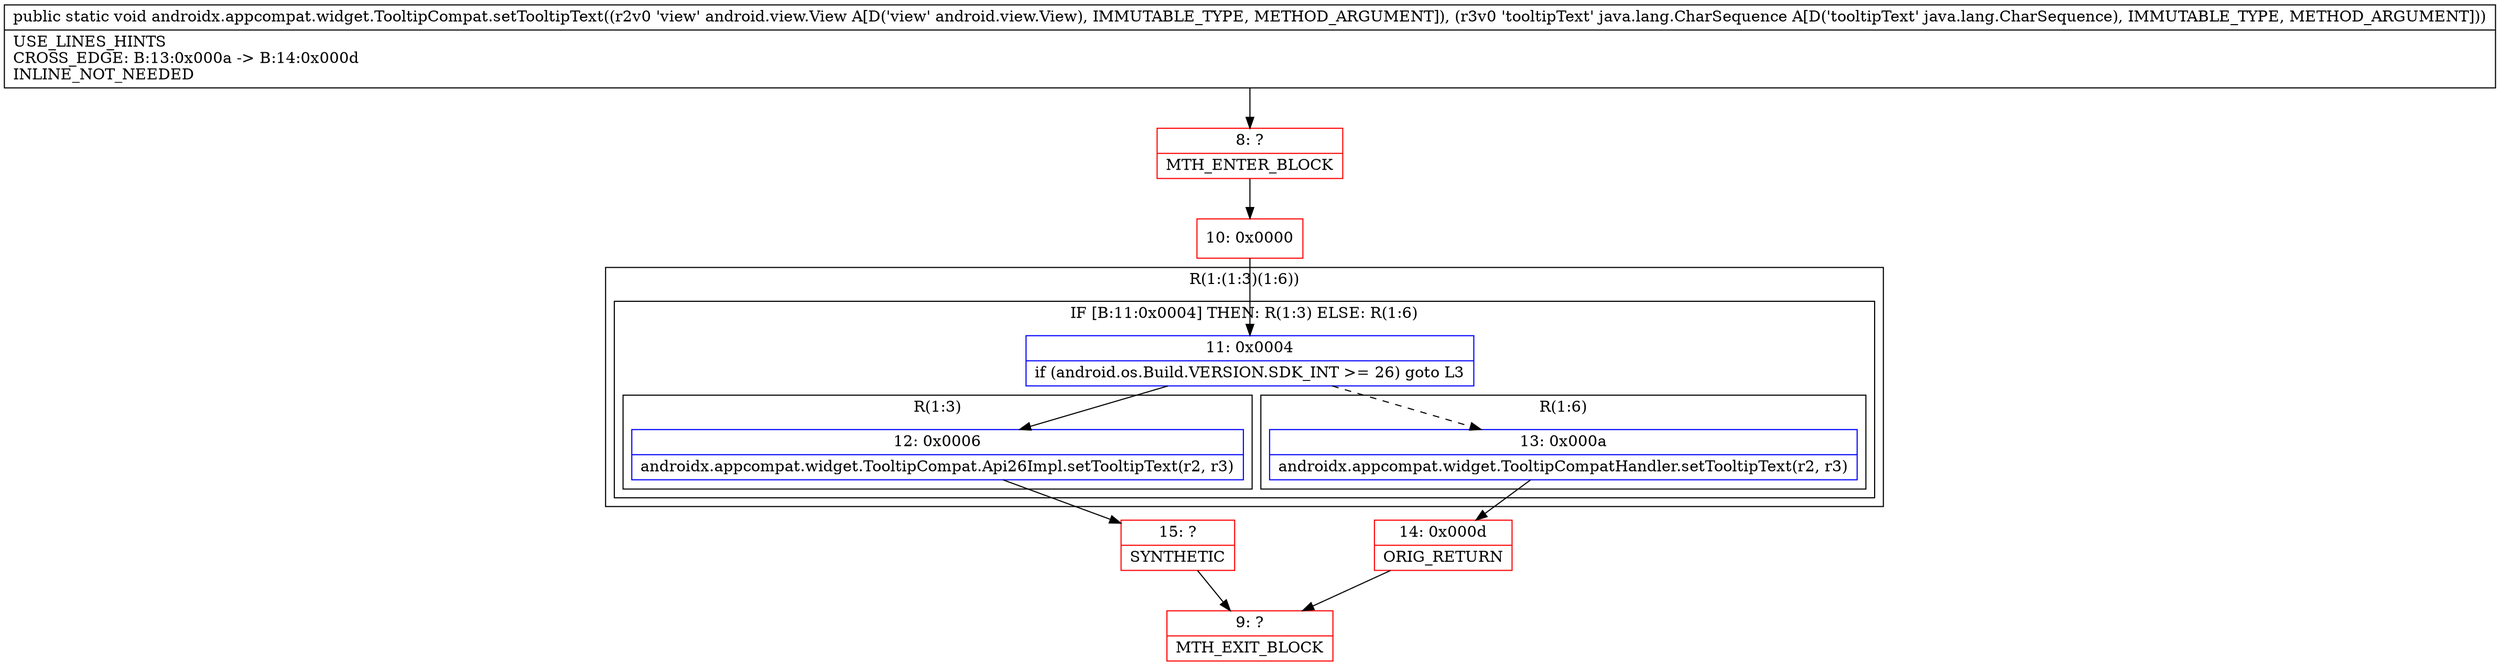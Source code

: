 digraph "CFG forandroidx.appcompat.widget.TooltipCompat.setTooltipText(Landroid\/view\/View;Ljava\/lang\/CharSequence;)V" {
subgraph cluster_Region_712655247 {
label = "R(1:(1:3)(1:6))";
node [shape=record,color=blue];
subgraph cluster_IfRegion_590307888 {
label = "IF [B:11:0x0004] THEN: R(1:3) ELSE: R(1:6)";
node [shape=record,color=blue];
Node_11 [shape=record,label="{11\:\ 0x0004|if (android.os.Build.VERSION.SDK_INT \>= 26) goto L3\l}"];
subgraph cluster_Region_1824745825 {
label = "R(1:3)";
node [shape=record,color=blue];
Node_12 [shape=record,label="{12\:\ 0x0006|androidx.appcompat.widget.TooltipCompat.Api26Impl.setTooltipText(r2, r3)\l}"];
}
subgraph cluster_Region_216628734 {
label = "R(1:6)";
node [shape=record,color=blue];
Node_13 [shape=record,label="{13\:\ 0x000a|androidx.appcompat.widget.TooltipCompatHandler.setTooltipText(r2, r3)\l}"];
}
}
}
Node_8 [shape=record,color=red,label="{8\:\ ?|MTH_ENTER_BLOCK\l}"];
Node_10 [shape=record,color=red,label="{10\:\ 0x0000}"];
Node_15 [shape=record,color=red,label="{15\:\ ?|SYNTHETIC\l}"];
Node_9 [shape=record,color=red,label="{9\:\ ?|MTH_EXIT_BLOCK\l}"];
Node_14 [shape=record,color=red,label="{14\:\ 0x000d|ORIG_RETURN\l}"];
MethodNode[shape=record,label="{public static void androidx.appcompat.widget.TooltipCompat.setTooltipText((r2v0 'view' android.view.View A[D('view' android.view.View), IMMUTABLE_TYPE, METHOD_ARGUMENT]), (r3v0 'tooltipText' java.lang.CharSequence A[D('tooltipText' java.lang.CharSequence), IMMUTABLE_TYPE, METHOD_ARGUMENT]))  | USE_LINES_HINTS\lCROSS_EDGE: B:13:0x000a \-\> B:14:0x000d\lINLINE_NOT_NEEDED\l}"];
MethodNode -> Node_8;Node_11 -> Node_12;
Node_11 -> Node_13[style=dashed];
Node_12 -> Node_15;
Node_13 -> Node_14;
Node_8 -> Node_10;
Node_10 -> Node_11;
Node_15 -> Node_9;
Node_14 -> Node_9;
}

